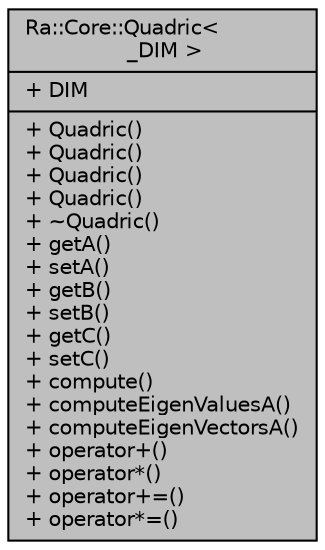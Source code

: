 digraph "Ra::Core::Quadric&lt; _DIM &gt;"
{
 // INTERACTIVE_SVG=YES
 // LATEX_PDF_SIZE
  edge [fontname="Helvetica",fontsize="10",labelfontname="Helvetica",labelfontsize="10"];
  node [fontname="Helvetica",fontsize="10",shape=record];
  Node1 [label="{Ra::Core::Quadric\<\l _DIM \>\n|+ DIM\l|+ Quadric()\l+ Quadric()\l+ Quadric()\l+ Quadric()\l+ ~Quadric()\l+ getA()\l+ setA()\l+ getB()\l+ setB()\l+ getC()\l+ setC()\l+ compute()\l+ computeEigenValuesA()\l+ computeEigenVectorsA()\l+ operator+()\l+ operator*()\l+ operator+=()\l+ operator*=()\l}",height=0.2,width=0.4,color="black", fillcolor="grey75", style="filled", fontcolor="black",tooltip=" "];
}
